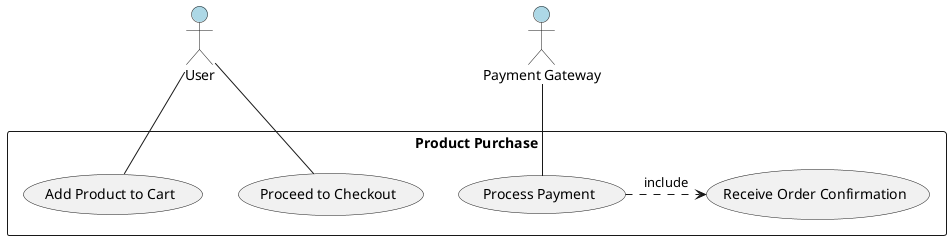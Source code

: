 @startuml Product_Purchase

!define ActorBorderColor Black

actor User as user #lightblue
actor "Payment Gateway" as payment_gateway #lightblue

rectangle "Product Purchase" as purchase {
  user -- (Add Product to Cart)
  user -- (Proceed to Checkout)
  payment_gateway -- (Process Payment)
  (Process Payment) .> (Receive Order Confirmation) : include
}

@enduml
